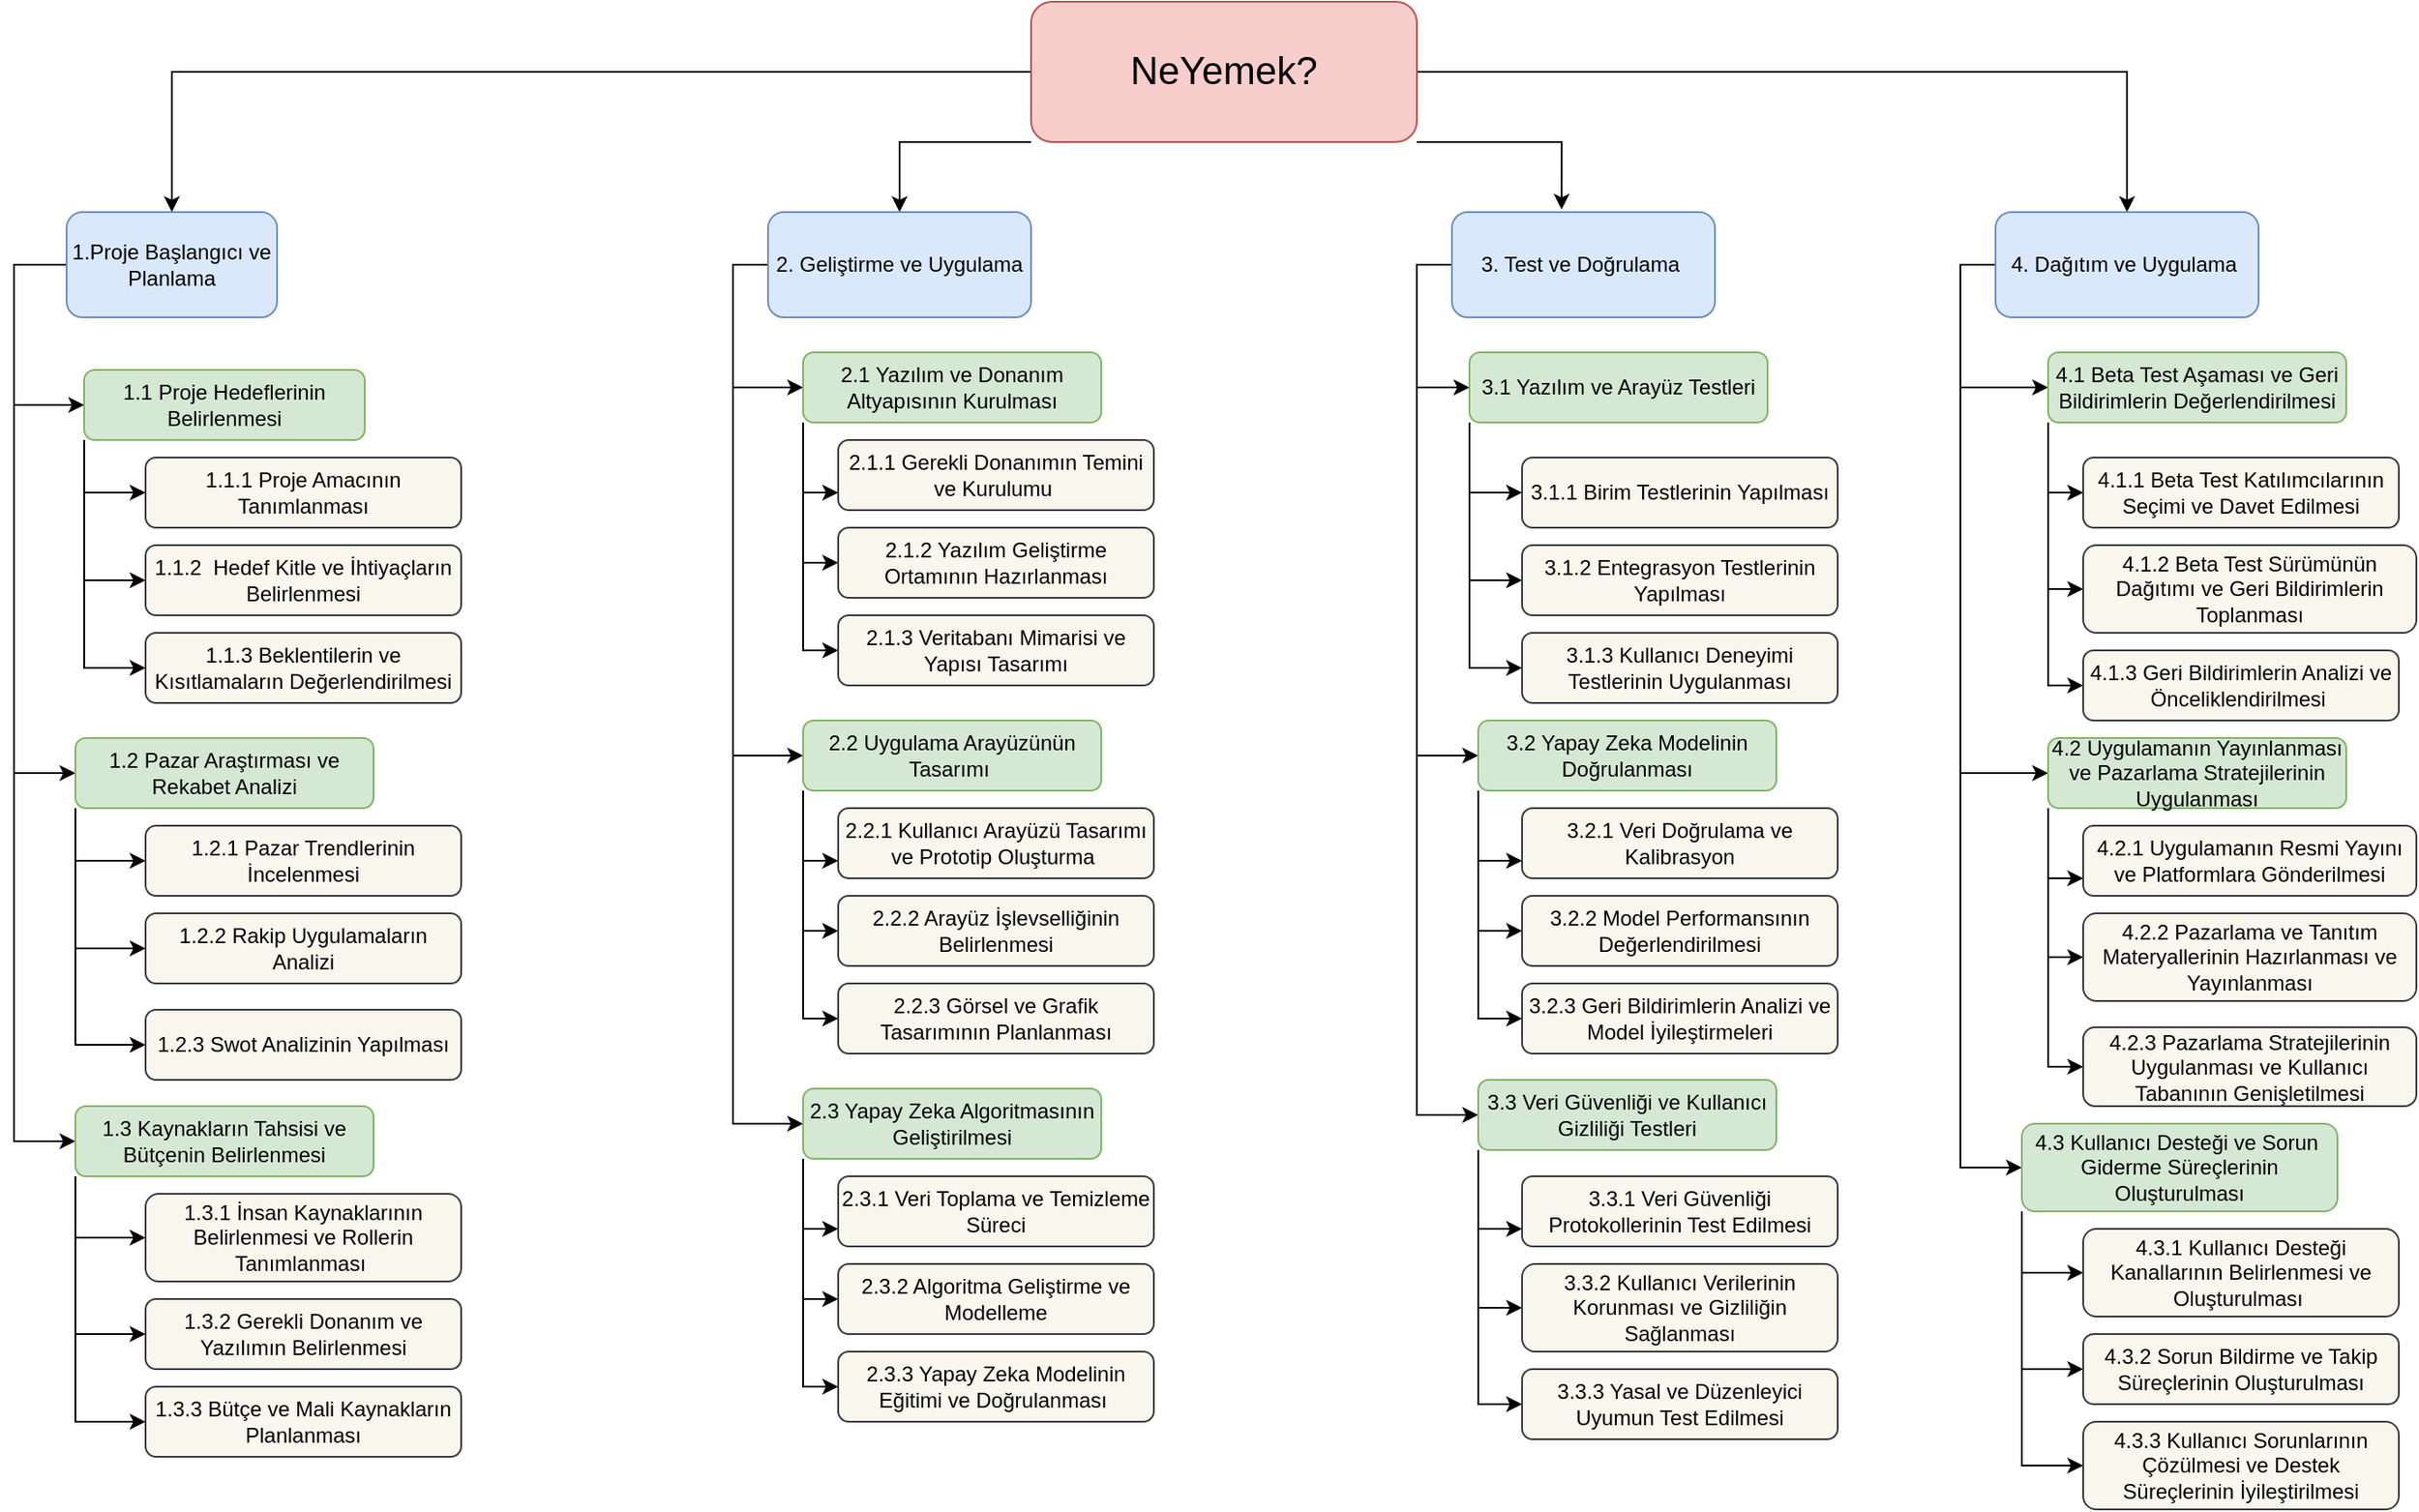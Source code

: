 <mxfile version="24.1.0" type="device">
  <diagram name="Sayfa -1" id="7vqvPp7hm3dJaUFvC1q-">
    <mxGraphModel dx="1843" dy="887" grid="1" gridSize="10" guides="1" tooltips="1" connect="1" arrows="1" fold="1" page="1" pageScale="1" pageWidth="2339" pageHeight="3300" math="0" shadow="0">
      <root>
        <mxCell id="0" />
        <mxCell id="1" parent="0" />
        <mxCell id="dVMEjjhrhshQO-0TecnS-15" style="edgeStyle=orthogonalEdgeStyle;rounded=0;orthogonalLoop=1;jettySize=auto;html=1;exitX=0;exitY=0.5;exitDx=0;exitDy=0;entryX=0.5;entryY=0;entryDx=0;entryDy=0;fontSize=22;" parent="1" source="X-Xxfgq0mggH7Q_KRZmd-1" target="X-Xxfgq0mggH7Q_KRZmd-2" edge="1">
          <mxGeometry relative="1" as="geometry" />
        </mxCell>
        <mxCell id="dVMEjjhrhshQO-0TecnS-16" style="edgeStyle=orthogonalEdgeStyle;rounded=0;orthogonalLoop=1;jettySize=auto;html=1;exitX=0;exitY=1;exitDx=0;exitDy=0;fontSize=22;" parent="1" source="X-Xxfgq0mggH7Q_KRZmd-1" target="X-Xxfgq0mggH7Q_KRZmd-3" edge="1">
          <mxGeometry relative="1" as="geometry">
            <mxPoint x="560" y="290.667" as="targetPoint" />
            <Array as="points">
              <mxPoint x="545" y="290" />
            </Array>
          </mxGeometry>
        </mxCell>
        <mxCell id="dVMEjjhrhshQO-0TecnS-20" style="edgeStyle=orthogonalEdgeStyle;rounded=0;orthogonalLoop=1;jettySize=auto;html=1;exitX=1;exitY=0.5;exitDx=0;exitDy=0;entryX=0.5;entryY=0;entryDx=0;entryDy=0;fontSize=22;" parent="1" source="X-Xxfgq0mggH7Q_KRZmd-1" target="X-Xxfgq0mggH7Q_KRZmd-47" edge="1">
          <mxGeometry relative="1" as="geometry" />
        </mxCell>
        <mxCell id="dVMEjjhrhshQO-0TecnS-21" style="edgeStyle=orthogonalEdgeStyle;rounded=0;orthogonalLoop=1;jettySize=auto;html=1;exitX=1;exitY=1;exitDx=0;exitDy=0;entryX=0.417;entryY=-0.024;entryDx=0;entryDy=0;entryPerimeter=0;fontSize=22;" parent="1" source="X-Xxfgq0mggH7Q_KRZmd-1" target="X-Xxfgq0mggH7Q_KRZmd-4" edge="1">
          <mxGeometry relative="1" as="geometry">
            <Array as="points">
              <mxPoint x="923" y="290" />
            </Array>
          </mxGeometry>
        </mxCell>
        <mxCell id="X-Xxfgq0mggH7Q_KRZmd-1" value="NeYemek?" style="rounded=1;whiteSpace=wrap;html=1;labelBackgroundColor=none;fillColor=#f8cecc;strokeColor=#b85450;fontSize=22;fontStyle=0;" parent="1" vertex="1">
          <mxGeometry x="620" y="210" width="220" height="80" as="geometry" />
        </mxCell>
        <mxCell id="dVMEjjhrhshQO-0TecnS-35" style="edgeStyle=orthogonalEdgeStyle;rounded=0;orthogonalLoop=1;jettySize=auto;html=1;fontSize=22;" parent="1" source="X-Xxfgq0mggH7Q_KRZmd-2" target="X-Xxfgq0mggH7Q_KRZmd-5" edge="1">
          <mxGeometry relative="1" as="geometry">
            <mxPoint x="40" y="450" as="targetPoint" />
            <Array as="points">
              <mxPoint x="40" y="360" />
              <mxPoint x="40" y="440" />
            </Array>
          </mxGeometry>
        </mxCell>
        <mxCell id="dVMEjjhrhshQO-0TecnS-36" style="edgeStyle=orthogonalEdgeStyle;rounded=0;orthogonalLoop=1;jettySize=auto;html=1;exitX=0;exitY=0.75;exitDx=0;exitDy=0;entryX=0;entryY=0.5;entryDx=0;entryDy=0;fontSize=22;" parent="1" source="X-Xxfgq0mggH7Q_KRZmd-2" target="X-Xxfgq0mggH7Q_KRZmd-13" edge="1">
          <mxGeometry relative="1" as="geometry">
            <Array as="points">
              <mxPoint x="70" y="360" />
              <mxPoint x="40" y="360" />
              <mxPoint x="40" y="650" />
            </Array>
          </mxGeometry>
        </mxCell>
        <mxCell id="dVMEjjhrhshQO-0TecnS-37" style="edgeStyle=orthogonalEdgeStyle;rounded=0;orthogonalLoop=1;jettySize=auto;html=1;exitX=0;exitY=0.5;exitDx=0;exitDy=0;entryX=0;entryY=0.5;entryDx=0;entryDy=0;fontSize=22;" parent="1" source="X-Xxfgq0mggH7Q_KRZmd-2" target="X-Xxfgq0mggH7Q_KRZmd-17" edge="1">
          <mxGeometry relative="1" as="geometry">
            <Array as="points">
              <mxPoint x="40" y="360" />
              <mxPoint x="40" y="860" />
            </Array>
          </mxGeometry>
        </mxCell>
        <mxCell id="X-Xxfgq0mggH7Q_KRZmd-2" value="1.Proje Başlangıcı ve Planlama" style="rounded=1;whiteSpace=wrap;html=1;labelBackgroundColor=none;fillColor=#dae8fc;strokeColor=#6c8ebf;fontStyle=0" parent="1" vertex="1">
          <mxGeometry x="70" y="330" width="120" height="60" as="geometry" />
        </mxCell>
        <mxCell id="dVMEjjhrhshQO-0TecnS-38" style="edgeStyle=orthogonalEdgeStyle;rounded=0;orthogonalLoop=1;jettySize=auto;html=1;exitX=0;exitY=0.5;exitDx=0;exitDy=0;entryX=0;entryY=0.5;entryDx=0;entryDy=0;fontSize=22;" parent="1" source="X-Xxfgq0mggH7Q_KRZmd-3" target="X-Xxfgq0mggH7Q_KRZmd-22" edge="1">
          <mxGeometry relative="1" as="geometry" />
        </mxCell>
        <mxCell id="dVMEjjhrhshQO-0TecnS-39" style="edgeStyle=orthogonalEdgeStyle;rounded=0;orthogonalLoop=1;jettySize=auto;html=1;exitX=0;exitY=0.5;exitDx=0;exitDy=0;entryX=0;entryY=0.5;entryDx=0;entryDy=0;fontSize=22;" parent="1" source="X-Xxfgq0mggH7Q_KRZmd-3" target="X-Xxfgq0mggH7Q_KRZmd-23" edge="1">
          <mxGeometry relative="1" as="geometry" />
        </mxCell>
        <mxCell id="dVMEjjhrhshQO-0TecnS-40" style="edgeStyle=orthogonalEdgeStyle;rounded=0;orthogonalLoop=1;jettySize=auto;html=1;exitX=0;exitY=0.5;exitDx=0;exitDy=0;entryX=0;entryY=0.5;entryDx=0;entryDy=0;fontSize=22;" parent="1" source="X-Xxfgq0mggH7Q_KRZmd-3" target="X-Xxfgq0mggH7Q_KRZmd-24" edge="1">
          <mxGeometry relative="1" as="geometry" />
        </mxCell>
        <mxCell id="X-Xxfgq0mggH7Q_KRZmd-3" value="2. Geliştirme ve Uygulama" style="rounded=1;whiteSpace=wrap;html=1;labelBackgroundColor=none;fillColor=#dae8fc;strokeColor=#6c8ebf;fontStyle=0" parent="1" vertex="1">
          <mxGeometry x="470" y="330" width="150" height="60" as="geometry" />
        </mxCell>
        <mxCell id="dVMEjjhrhshQO-0TecnS-41" style="edgeStyle=orthogonalEdgeStyle;rounded=0;orthogonalLoop=1;jettySize=auto;html=1;exitX=0;exitY=0.5;exitDx=0;exitDy=0;entryX=0;entryY=0.5;entryDx=0;entryDy=0;fontSize=22;" parent="1" source="X-Xxfgq0mggH7Q_KRZmd-4" target="X-Xxfgq0mggH7Q_KRZmd-37" edge="1">
          <mxGeometry relative="1" as="geometry" />
        </mxCell>
        <mxCell id="dVMEjjhrhshQO-0TecnS-42" style="edgeStyle=orthogonalEdgeStyle;rounded=0;orthogonalLoop=1;jettySize=auto;html=1;exitX=0;exitY=0.5;exitDx=0;exitDy=0;entryX=0;entryY=0.5;entryDx=0;entryDy=0;fontSize=22;" parent="1" source="X-Xxfgq0mggH7Q_KRZmd-4" target="X-Xxfgq0mggH7Q_KRZmd-35" edge="1">
          <mxGeometry relative="1" as="geometry" />
        </mxCell>
        <mxCell id="dVMEjjhrhshQO-0TecnS-43" style="edgeStyle=orthogonalEdgeStyle;rounded=0;orthogonalLoop=1;jettySize=auto;html=1;exitX=0;exitY=0.5;exitDx=0;exitDy=0;entryX=0;entryY=0.5;entryDx=0;entryDy=0;fontSize=22;" parent="1" source="X-Xxfgq0mggH7Q_KRZmd-4" target="X-Xxfgq0mggH7Q_KRZmd-36" edge="1">
          <mxGeometry relative="1" as="geometry" />
        </mxCell>
        <mxCell id="X-Xxfgq0mggH7Q_KRZmd-4" value="3. Test ve Doğrulama&amp;nbsp;" style="rounded=1;whiteSpace=wrap;html=1;labelBackgroundColor=none;fillColor=#dae8fc;strokeColor=#6c8ebf;fontStyle=0" parent="1" vertex="1">
          <mxGeometry x="860" y="330" width="150" height="60" as="geometry" />
        </mxCell>
        <mxCell id="dVMEjjhrhshQO-0TecnS-48" style="edgeStyle=orthogonalEdgeStyle;rounded=0;orthogonalLoop=1;jettySize=auto;html=1;exitX=0;exitY=1;exitDx=0;exitDy=0;entryX=0;entryY=0.5;entryDx=0;entryDy=0;fontSize=22;" parent="1" source="X-Xxfgq0mggH7Q_KRZmd-5" target="X-Xxfgq0mggH7Q_KRZmd-6" edge="1">
          <mxGeometry relative="1" as="geometry" />
        </mxCell>
        <mxCell id="dVMEjjhrhshQO-0TecnS-49" style="edgeStyle=orthogonalEdgeStyle;rounded=0;orthogonalLoop=1;jettySize=auto;html=1;exitX=0;exitY=1;exitDx=0;exitDy=0;entryX=0;entryY=0.5;entryDx=0;entryDy=0;fontSize=22;" parent="1" source="X-Xxfgq0mggH7Q_KRZmd-5" target="X-Xxfgq0mggH7Q_KRZmd-11" edge="1">
          <mxGeometry relative="1" as="geometry" />
        </mxCell>
        <mxCell id="dVMEjjhrhshQO-0TecnS-50" style="edgeStyle=orthogonalEdgeStyle;rounded=0;orthogonalLoop=1;jettySize=auto;html=1;exitX=0;exitY=1;exitDx=0;exitDy=0;entryX=0;entryY=0.5;entryDx=0;entryDy=0;fontSize=22;" parent="1" source="X-Xxfgq0mggH7Q_KRZmd-5" target="X-Xxfgq0mggH7Q_KRZmd-12" edge="1">
          <mxGeometry relative="1" as="geometry" />
        </mxCell>
        <mxCell id="X-Xxfgq0mggH7Q_KRZmd-5" value="1.1 Proje Hedeflerinin Belirlenmesi" style="rounded=1;whiteSpace=wrap;html=1;labelBackgroundColor=none;fillColor=#d5e8d4;strokeColor=#82b366;" parent="1" vertex="1">
          <mxGeometry x="80" y="420" width="160" height="40" as="geometry" />
        </mxCell>
        <mxCell id="X-Xxfgq0mggH7Q_KRZmd-6" value="1.1.1 Proje Amacının Tanımlanması" style="rounded=1;whiteSpace=wrap;html=1;labelBackgroundColor=none;fillColor=#f9f7ed;strokeColor=#36393d;" parent="1" vertex="1">
          <mxGeometry x="115" y="470" width="180" height="40" as="geometry" />
        </mxCell>
        <mxCell id="X-Xxfgq0mggH7Q_KRZmd-11" value="1.1.2  Hedef Kitle ve İhtiyaçların Belirlenmesi" style="rounded=1;whiteSpace=wrap;html=1;labelBackgroundColor=none;fillColor=#f9f7ed;strokeColor=#36393d;" parent="1" vertex="1">
          <mxGeometry x="115" y="520" width="180" height="40" as="geometry" />
        </mxCell>
        <mxCell id="X-Xxfgq0mggH7Q_KRZmd-12" value="1.1.3 Beklentilerin ve Kısıtlamaların Değerlendirilmesi" style="rounded=1;whiteSpace=wrap;html=1;labelBackgroundColor=none;fillColor=#f9f7ed;strokeColor=#36393d;" parent="1" vertex="1">
          <mxGeometry x="115" y="570" width="180" height="40" as="geometry" />
        </mxCell>
        <mxCell id="dVMEjjhrhshQO-0TecnS-51" style="edgeStyle=orthogonalEdgeStyle;rounded=0;orthogonalLoop=1;jettySize=auto;html=1;exitX=0;exitY=1;exitDx=0;exitDy=0;entryX=0;entryY=0.5;entryDx=0;entryDy=0;fontSize=22;" parent="1" source="X-Xxfgq0mggH7Q_KRZmd-13" target="X-Xxfgq0mggH7Q_KRZmd-14" edge="1">
          <mxGeometry relative="1" as="geometry" />
        </mxCell>
        <mxCell id="dVMEjjhrhshQO-0TecnS-52" style="edgeStyle=orthogonalEdgeStyle;rounded=0;orthogonalLoop=1;jettySize=auto;html=1;exitX=0;exitY=1;exitDx=0;exitDy=0;entryX=0;entryY=0.5;entryDx=0;entryDy=0;fontSize=22;" parent="1" source="X-Xxfgq0mggH7Q_KRZmd-13" target="X-Xxfgq0mggH7Q_KRZmd-15" edge="1">
          <mxGeometry relative="1" as="geometry" />
        </mxCell>
        <mxCell id="dVMEjjhrhshQO-0TecnS-53" style="edgeStyle=orthogonalEdgeStyle;rounded=0;orthogonalLoop=1;jettySize=auto;html=1;exitX=0;exitY=1;exitDx=0;exitDy=0;entryX=0;entryY=0.5;entryDx=0;entryDy=0;fontSize=22;" parent="1" source="X-Xxfgq0mggH7Q_KRZmd-13" target="X-Xxfgq0mggH7Q_KRZmd-16" edge="1">
          <mxGeometry relative="1" as="geometry" />
        </mxCell>
        <mxCell id="X-Xxfgq0mggH7Q_KRZmd-13" value="1.2 Pazar Araştırması ve Rekabet Analizi" style="rounded=1;whiteSpace=wrap;html=1;labelBackgroundColor=none;fillColor=#d5e8d4;strokeColor=#82b366;" parent="1" vertex="1">
          <mxGeometry x="75" y="630" width="170" height="40" as="geometry" />
        </mxCell>
        <mxCell id="X-Xxfgq0mggH7Q_KRZmd-14" value="1.2.1 Pazar Trendlerinin İncelenmesi" style="rounded=1;whiteSpace=wrap;html=1;labelBackgroundColor=none;fillColor=#f9f7ed;strokeColor=#36393d;" parent="1" vertex="1">
          <mxGeometry x="115" y="680" width="180" height="40" as="geometry" />
        </mxCell>
        <mxCell id="X-Xxfgq0mggH7Q_KRZmd-15" value="1.2.2 Rakip Uygulamaların Analizi" style="rounded=1;whiteSpace=wrap;html=1;labelBackgroundColor=none;fillColor=#f9f7ed;strokeColor=#36393d;" parent="1" vertex="1">
          <mxGeometry x="115" y="730" width="180" height="40" as="geometry" />
        </mxCell>
        <mxCell id="X-Xxfgq0mggH7Q_KRZmd-16" value="1.2.3 Swot Analizinin Yapılması" style="rounded=1;whiteSpace=wrap;html=1;labelBackgroundColor=none;fillColor=#f9f7ed;strokeColor=#36393d;" parent="1" vertex="1">
          <mxGeometry x="115" y="785" width="180" height="40" as="geometry" />
        </mxCell>
        <mxCell id="dVMEjjhrhshQO-0TecnS-54" style="edgeStyle=orthogonalEdgeStyle;rounded=0;orthogonalLoop=1;jettySize=auto;html=1;exitX=0;exitY=1;exitDx=0;exitDy=0;entryX=0;entryY=0.5;entryDx=0;entryDy=0;fontSize=22;" parent="1" source="X-Xxfgq0mggH7Q_KRZmd-17" target="X-Xxfgq0mggH7Q_KRZmd-18" edge="1">
          <mxGeometry relative="1" as="geometry" />
        </mxCell>
        <mxCell id="dVMEjjhrhshQO-0TecnS-55" style="edgeStyle=orthogonalEdgeStyle;rounded=0;orthogonalLoop=1;jettySize=auto;html=1;exitX=0;exitY=1;exitDx=0;exitDy=0;entryX=0;entryY=0.5;entryDx=0;entryDy=0;fontSize=22;" parent="1" source="X-Xxfgq0mggH7Q_KRZmd-17" target="X-Xxfgq0mggH7Q_KRZmd-19" edge="1">
          <mxGeometry relative="1" as="geometry" />
        </mxCell>
        <mxCell id="dVMEjjhrhshQO-0TecnS-56" style="edgeStyle=orthogonalEdgeStyle;rounded=0;orthogonalLoop=1;jettySize=auto;html=1;exitX=0;exitY=1;exitDx=0;exitDy=0;entryX=0;entryY=0.5;entryDx=0;entryDy=0;fontSize=22;" parent="1" source="X-Xxfgq0mggH7Q_KRZmd-17" target="X-Xxfgq0mggH7Q_KRZmd-20" edge="1">
          <mxGeometry relative="1" as="geometry" />
        </mxCell>
        <mxCell id="X-Xxfgq0mggH7Q_KRZmd-17" value="1.3 Kaynakların Tahsisi ve Bütçenin Belirlenmesi" style="rounded=1;whiteSpace=wrap;html=1;labelBackgroundColor=none;fillColor=#d5e8d4;strokeColor=#82b366;" parent="1" vertex="1">
          <mxGeometry x="75" y="840" width="170" height="40" as="geometry" />
        </mxCell>
        <mxCell id="X-Xxfgq0mggH7Q_KRZmd-18" value="1.3.1 İnsan Kaynaklarının Belirlenmesi ve Rollerin Tanımlanması&amp;nbsp;" style="rounded=1;whiteSpace=wrap;html=1;labelBackgroundColor=none;fillColor=#f9f7ed;strokeColor=#36393d;" parent="1" vertex="1">
          <mxGeometry x="115" y="890" width="180" height="50" as="geometry" />
        </mxCell>
        <mxCell id="X-Xxfgq0mggH7Q_KRZmd-19" value="1.3.2 Gerekli Donanım ve Yazılımın Belirlenmesi" style="rounded=1;whiteSpace=wrap;html=1;labelBackgroundColor=none;fillColor=#f9f7ed;strokeColor=#36393d;" parent="1" vertex="1">
          <mxGeometry x="115" y="950" width="180" height="40" as="geometry" />
        </mxCell>
        <mxCell id="X-Xxfgq0mggH7Q_KRZmd-20" value="1.3.3 Bütçe ve Mali Kaynakların Planlanması" style="rounded=1;whiteSpace=wrap;html=1;labelBackgroundColor=none;fillColor=#f9f7ed;strokeColor=#36393d;" parent="1" vertex="1">
          <mxGeometry x="115" y="1000" width="180" height="40" as="geometry" />
        </mxCell>
        <mxCell id="dVMEjjhrhshQO-0TecnS-57" style="edgeStyle=orthogonalEdgeStyle;rounded=0;orthogonalLoop=1;jettySize=auto;html=1;exitX=0;exitY=1;exitDx=0;exitDy=0;entryX=0;entryY=0.75;entryDx=0;entryDy=0;fontSize=22;" parent="1" source="X-Xxfgq0mggH7Q_KRZmd-22" target="X-Xxfgq0mggH7Q_KRZmd-25" edge="1">
          <mxGeometry relative="1" as="geometry" />
        </mxCell>
        <mxCell id="dVMEjjhrhshQO-0TecnS-58" style="edgeStyle=orthogonalEdgeStyle;rounded=0;orthogonalLoop=1;jettySize=auto;html=1;exitX=0;exitY=1;exitDx=0;exitDy=0;entryX=0;entryY=0.5;entryDx=0;entryDy=0;fontSize=22;" parent="1" source="X-Xxfgq0mggH7Q_KRZmd-22" target="X-Xxfgq0mggH7Q_KRZmd-26" edge="1">
          <mxGeometry relative="1" as="geometry" />
        </mxCell>
        <mxCell id="dVMEjjhrhshQO-0TecnS-59" style="edgeStyle=orthogonalEdgeStyle;rounded=0;orthogonalLoop=1;jettySize=auto;html=1;exitX=0;exitY=1;exitDx=0;exitDy=0;entryX=0;entryY=0.5;entryDx=0;entryDy=0;fontSize=22;" parent="1" source="X-Xxfgq0mggH7Q_KRZmd-22" target="X-Xxfgq0mggH7Q_KRZmd-27" edge="1">
          <mxGeometry relative="1" as="geometry" />
        </mxCell>
        <mxCell id="X-Xxfgq0mggH7Q_KRZmd-22" value="2.1 Yazılım ve Donanım Altyapısının Kurulması" style="rounded=1;whiteSpace=wrap;html=1;labelBackgroundColor=none;fillColor=#d5e8d4;strokeColor=#82b366;" parent="1" vertex="1">
          <mxGeometry x="490" y="410" width="170" height="40" as="geometry" />
        </mxCell>
        <mxCell id="dVMEjjhrhshQO-0TecnS-63" style="edgeStyle=orthogonalEdgeStyle;rounded=0;orthogonalLoop=1;jettySize=auto;html=1;exitX=0;exitY=1;exitDx=0;exitDy=0;entryX=0;entryY=0.75;entryDx=0;entryDy=0;fontSize=22;" parent="1" source="X-Xxfgq0mggH7Q_KRZmd-23" target="X-Xxfgq0mggH7Q_KRZmd-28" edge="1">
          <mxGeometry relative="1" as="geometry" />
        </mxCell>
        <mxCell id="dVMEjjhrhshQO-0TecnS-64" style="edgeStyle=orthogonalEdgeStyle;rounded=0;orthogonalLoop=1;jettySize=auto;html=1;exitX=0;exitY=1;exitDx=0;exitDy=0;entryX=0;entryY=0.5;entryDx=0;entryDy=0;fontSize=22;" parent="1" source="X-Xxfgq0mggH7Q_KRZmd-23" target="X-Xxfgq0mggH7Q_KRZmd-29" edge="1">
          <mxGeometry relative="1" as="geometry" />
        </mxCell>
        <mxCell id="dVMEjjhrhshQO-0TecnS-65" style="edgeStyle=orthogonalEdgeStyle;rounded=0;orthogonalLoop=1;jettySize=auto;html=1;exitX=0;exitY=1;exitDx=0;exitDy=0;entryX=0;entryY=0.5;entryDx=0;entryDy=0;fontSize=22;" parent="1" source="X-Xxfgq0mggH7Q_KRZmd-23" target="X-Xxfgq0mggH7Q_KRZmd-30" edge="1">
          <mxGeometry relative="1" as="geometry" />
        </mxCell>
        <mxCell id="X-Xxfgq0mggH7Q_KRZmd-23" value="2.2 Uygulama Arayüzünün Tasarımı&amp;nbsp;" style="rounded=1;whiteSpace=wrap;html=1;labelBackgroundColor=none;fillColor=#d5e8d4;strokeColor=#82b366;" parent="1" vertex="1">
          <mxGeometry x="490" y="620" width="170" height="40" as="geometry" />
        </mxCell>
        <mxCell id="dVMEjjhrhshQO-0TecnS-66" style="edgeStyle=orthogonalEdgeStyle;rounded=0;orthogonalLoop=1;jettySize=auto;html=1;exitX=0;exitY=1;exitDx=0;exitDy=0;entryX=0;entryY=0.75;entryDx=0;entryDy=0;fontSize=22;" parent="1" source="X-Xxfgq0mggH7Q_KRZmd-24" target="X-Xxfgq0mggH7Q_KRZmd-31" edge="1">
          <mxGeometry relative="1" as="geometry" />
        </mxCell>
        <mxCell id="dVMEjjhrhshQO-0TecnS-67" style="edgeStyle=orthogonalEdgeStyle;rounded=0;orthogonalLoop=1;jettySize=auto;html=1;exitX=0;exitY=1;exitDx=0;exitDy=0;entryX=0;entryY=0.5;entryDx=0;entryDy=0;fontSize=22;" parent="1" source="X-Xxfgq0mggH7Q_KRZmd-24" target="X-Xxfgq0mggH7Q_KRZmd-32" edge="1">
          <mxGeometry relative="1" as="geometry" />
        </mxCell>
        <mxCell id="dVMEjjhrhshQO-0TecnS-68" style="edgeStyle=orthogonalEdgeStyle;rounded=0;orthogonalLoop=1;jettySize=auto;html=1;exitX=0;exitY=1;exitDx=0;exitDy=0;entryX=0;entryY=0.5;entryDx=0;entryDy=0;fontSize=22;" parent="1" source="X-Xxfgq0mggH7Q_KRZmd-24" target="X-Xxfgq0mggH7Q_KRZmd-33" edge="1">
          <mxGeometry relative="1" as="geometry" />
        </mxCell>
        <mxCell id="X-Xxfgq0mggH7Q_KRZmd-24" value="2.3 Yapay Zeka Algoritmasının Geliştirilmesi" style="rounded=1;whiteSpace=wrap;html=1;labelBackgroundColor=none;fillColor=#d5e8d4;strokeColor=#82b366;" parent="1" vertex="1">
          <mxGeometry x="490" y="830" width="170" height="40" as="geometry" />
        </mxCell>
        <mxCell id="X-Xxfgq0mggH7Q_KRZmd-25" value="2.1.1 Gerekli Donanımın Temini ve Kurulumu&amp;nbsp;" style="rounded=1;whiteSpace=wrap;html=1;labelBackgroundColor=none;fillColor=#f9f7ed;strokeColor=#36393d;" parent="1" vertex="1">
          <mxGeometry x="510" y="460" width="180" height="40" as="geometry" />
        </mxCell>
        <mxCell id="X-Xxfgq0mggH7Q_KRZmd-26" value="2.1.2 Yazılım Geliştirme Ortamının Hazırlanması" style="rounded=1;whiteSpace=wrap;html=1;labelBackgroundColor=none;fillColor=#f9f7ed;strokeColor=#36393d;" parent="1" vertex="1">
          <mxGeometry x="510" y="510" width="180" height="40" as="geometry" />
        </mxCell>
        <mxCell id="X-Xxfgq0mggH7Q_KRZmd-27" value="2.1.3 Veritabanı Mimarisi ve Yapısı Tasarımı" style="rounded=1;whiteSpace=wrap;html=1;labelBackgroundColor=none;fillColor=#f9f7ed;strokeColor=#36393d;" parent="1" vertex="1">
          <mxGeometry x="510" y="560" width="180" height="40" as="geometry" />
        </mxCell>
        <mxCell id="X-Xxfgq0mggH7Q_KRZmd-28" value="2.2.1 Kullanıcı Arayüzü Tasarımı ve Prototip Oluşturma&amp;nbsp;" style="rounded=1;whiteSpace=wrap;html=1;labelBackgroundColor=none;fillColor=#f9f7ed;strokeColor=#36393d;" parent="1" vertex="1">
          <mxGeometry x="510" y="670" width="180" height="40" as="geometry" />
        </mxCell>
        <mxCell id="X-Xxfgq0mggH7Q_KRZmd-29" value="2.2.2 Arayüz İşlevselliğinin Belirlenmesi" style="rounded=1;whiteSpace=wrap;html=1;labelBackgroundColor=none;fillColor=#f9f7ed;strokeColor=#36393d;" parent="1" vertex="1">
          <mxGeometry x="510" y="720" width="180" height="40" as="geometry" />
        </mxCell>
        <mxCell id="X-Xxfgq0mggH7Q_KRZmd-30" value="2.2.3 Görsel ve Grafik Tasarımının Planlanması" style="rounded=1;whiteSpace=wrap;html=1;labelBackgroundColor=none;fillColor=#f9f7ed;strokeColor=#36393d;" parent="1" vertex="1">
          <mxGeometry x="510" y="770" width="180" height="40" as="geometry" />
        </mxCell>
        <mxCell id="X-Xxfgq0mggH7Q_KRZmd-31" value="2.3.1 Veri Toplama ve Temizleme Süreci" style="rounded=1;whiteSpace=wrap;html=1;labelBackgroundColor=none;fillColor=#f9f7ed;strokeColor=#36393d;" parent="1" vertex="1">
          <mxGeometry x="510" y="880" width="180" height="40" as="geometry" />
        </mxCell>
        <mxCell id="X-Xxfgq0mggH7Q_KRZmd-32" value="2.3.2 Algoritma Geliştirme ve Modelleme" style="rounded=1;whiteSpace=wrap;html=1;labelBackgroundColor=none;fillColor=#f9f7ed;strokeColor=#36393d;" parent="1" vertex="1">
          <mxGeometry x="510" y="930" width="180" height="40" as="geometry" />
        </mxCell>
        <mxCell id="X-Xxfgq0mggH7Q_KRZmd-33" value="2.3.3 Yapay Zeka Modelinin Eğitimi ve Doğrulanması&amp;nbsp;" style="rounded=1;whiteSpace=wrap;html=1;labelBackgroundColor=none;fillColor=#f9f7ed;strokeColor=#36393d;" parent="1" vertex="1">
          <mxGeometry x="510" y="980" width="180" height="40" as="geometry" />
        </mxCell>
        <mxCell id="dVMEjjhrhshQO-0TecnS-72" style="edgeStyle=orthogonalEdgeStyle;rounded=0;orthogonalLoop=1;jettySize=auto;html=1;exitX=0;exitY=1;exitDx=0;exitDy=0;entryX=0;entryY=0.75;entryDx=0;entryDy=0;fontSize=22;" parent="1" source="X-Xxfgq0mggH7Q_KRZmd-35" target="X-Xxfgq0mggH7Q_KRZmd-41" edge="1">
          <mxGeometry relative="1" as="geometry" />
        </mxCell>
        <mxCell id="dVMEjjhrhshQO-0TecnS-73" style="edgeStyle=orthogonalEdgeStyle;rounded=0;orthogonalLoop=1;jettySize=auto;html=1;exitX=0;exitY=1;exitDx=0;exitDy=0;entryX=0;entryY=0.5;entryDx=0;entryDy=0;fontSize=22;" parent="1" source="X-Xxfgq0mggH7Q_KRZmd-35" target="X-Xxfgq0mggH7Q_KRZmd-42" edge="1">
          <mxGeometry relative="1" as="geometry" />
        </mxCell>
        <mxCell id="dVMEjjhrhshQO-0TecnS-74" style="edgeStyle=orthogonalEdgeStyle;rounded=0;orthogonalLoop=1;jettySize=auto;html=1;exitX=0;exitY=1;exitDx=0;exitDy=0;entryX=0;entryY=0.5;entryDx=0;entryDy=0;fontSize=22;" parent="1" source="X-Xxfgq0mggH7Q_KRZmd-35" target="X-Xxfgq0mggH7Q_KRZmd-43" edge="1">
          <mxGeometry relative="1" as="geometry" />
        </mxCell>
        <mxCell id="X-Xxfgq0mggH7Q_KRZmd-35" value="3.2 Yapay Zeka Modelinin Doğrulanması" style="rounded=1;whiteSpace=wrap;html=1;labelBackgroundColor=none;fillColor=#d5e8d4;strokeColor=#82b366;" parent="1" vertex="1">
          <mxGeometry x="875" y="620" width="170" height="40" as="geometry" />
        </mxCell>
        <mxCell id="dVMEjjhrhshQO-0TecnS-75" style="edgeStyle=orthogonalEdgeStyle;rounded=0;orthogonalLoop=1;jettySize=auto;html=1;exitX=0;exitY=1;exitDx=0;exitDy=0;entryX=0;entryY=0.75;entryDx=0;entryDy=0;fontSize=22;" parent="1" source="X-Xxfgq0mggH7Q_KRZmd-36" target="X-Xxfgq0mggH7Q_KRZmd-44" edge="1">
          <mxGeometry relative="1" as="geometry" />
        </mxCell>
        <mxCell id="dVMEjjhrhshQO-0TecnS-76" style="edgeStyle=orthogonalEdgeStyle;rounded=0;orthogonalLoop=1;jettySize=auto;html=1;exitX=0;exitY=1;exitDx=0;exitDy=0;entryX=0;entryY=0.5;entryDx=0;entryDy=0;fontSize=22;" parent="1" source="X-Xxfgq0mggH7Q_KRZmd-36" target="X-Xxfgq0mggH7Q_KRZmd-45" edge="1">
          <mxGeometry relative="1" as="geometry" />
        </mxCell>
        <mxCell id="dVMEjjhrhshQO-0TecnS-77" style="edgeStyle=orthogonalEdgeStyle;rounded=0;orthogonalLoop=1;jettySize=auto;html=1;exitX=0;exitY=1;exitDx=0;exitDy=0;entryX=0;entryY=0.5;entryDx=0;entryDy=0;fontSize=22;" parent="1" source="X-Xxfgq0mggH7Q_KRZmd-36" target="dVMEjjhrhshQO-0TecnS-27" edge="1">
          <mxGeometry relative="1" as="geometry" />
        </mxCell>
        <mxCell id="X-Xxfgq0mggH7Q_KRZmd-36" value="3.3 Veri Güvenliği ve Kullanıcı Gizliliği Testleri" style="rounded=1;whiteSpace=wrap;html=1;labelBackgroundColor=none;fillColor=#d5e8d4;strokeColor=#82b366;" parent="1" vertex="1">
          <mxGeometry x="875" y="825" width="170" height="40" as="geometry" />
        </mxCell>
        <mxCell id="dVMEjjhrhshQO-0TecnS-69" style="edgeStyle=orthogonalEdgeStyle;rounded=0;orthogonalLoop=1;jettySize=auto;html=1;exitX=0;exitY=1;exitDx=0;exitDy=0;entryX=0;entryY=0.5;entryDx=0;entryDy=0;fontSize=22;" parent="1" source="X-Xxfgq0mggH7Q_KRZmd-37" target="X-Xxfgq0mggH7Q_KRZmd-38" edge="1">
          <mxGeometry relative="1" as="geometry" />
        </mxCell>
        <mxCell id="dVMEjjhrhshQO-0TecnS-70" style="edgeStyle=orthogonalEdgeStyle;rounded=0;orthogonalLoop=1;jettySize=auto;html=1;exitX=0;exitY=1;exitDx=0;exitDy=0;entryX=0;entryY=0.5;entryDx=0;entryDy=0;fontSize=22;" parent="1" source="X-Xxfgq0mggH7Q_KRZmd-37" target="X-Xxfgq0mggH7Q_KRZmd-39" edge="1">
          <mxGeometry relative="1" as="geometry" />
        </mxCell>
        <mxCell id="dVMEjjhrhshQO-0TecnS-71" style="edgeStyle=orthogonalEdgeStyle;rounded=0;orthogonalLoop=1;jettySize=auto;html=1;exitX=0;exitY=1;exitDx=0;exitDy=0;entryX=0;entryY=0.5;entryDx=0;entryDy=0;fontSize=22;" parent="1" source="X-Xxfgq0mggH7Q_KRZmd-37" target="X-Xxfgq0mggH7Q_KRZmd-40" edge="1">
          <mxGeometry relative="1" as="geometry" />
        </mxCell>
        <mxCell id="X-Xxfgq0mggH7Q_KRZmd-37" value="3.1 Yazılım ve Arayüz Testleri" style="rounded=1;whiteSpace=wrap;html=1;labelBackgroundColor=none;fillColor=#d5e8d4;strokeColor=#82b366;" parent="1" vertex="1">
          <mxGeometry x="870" y="410" width="170" height="40" as="geometry" />
        </mxCell>
        <mxCell id="X-Xxfgq0mggH7Q_KRZmd-38" value="3.1.1 Birim Testlerinin Yapılması" style="rounded=1;whiteSpace=wrap;html=1;labelBackgroundColor=none;fillColor=#f9f7ed;strokeColor=#36393d;" parent="1" vertex="1">
          <mxGeometry x="900" y="470" width="180" height="40" as="geometry" />
        </mxCell>
        <mxCell id="X-Xxfgq0mggH7Q_KRZmd-39" value="3.1.2 Entegrasyon Testlerinin Yapılması" style="rounded=1;whiteSpace=wrap;html=1;labelBackgroundColor=none;fillColor=#f9f7ed;strokeColor=#36393d;" parent="1" vertex="1">
          <mxGeometry x="900" y="520" width="180" height="40" as="geometry" />
        </mxCell>
        <mxCell id="X-Xxfgq0mggH7Q_KRZmd-40" value="3.1.3 Kullanıcı Deneyimi Testlerinin Uygulanması" style="rounded=1;whiteSpace=wrap;html=1;labelBackgroundColor=none;fillColor=#f9f7ed;strokeColor=#36393d;" parent="1" vertex="1">
          <mxGeometry x="900" y="570" width="180" height="40" as="geometry" />
        </mxCell>
        <mxCell id="X-Xxfgq0mggH7Q_KRZmd-41" value="3.2.1 Veri Doğrulama ve Kalibrasyon" style="rounded=1;whiteSpace=wrap;html=1;labelBackgroundColor=none;fillColor=#f9f7ed;strokeColor=#36393d;" parent="1" vertex="1">
          <mxGeometry x="900" y="670" width="180" height="40" as="geometry" />
        </mxCell>
        <mxCell id="X-Xxfgq0mggH7Q_KRZmd-42" value="3.2.2 Model Performansının Değerlendirilmesi" style="rounded=1;whiteSpace=wrap;html=1;labelBackgroundColor=none;fillColor=#f9f7ed;strokeColor=#36393d;" parent="1" vertex="1">
          <mxGeometry x="900" y="720" width="180" height="40" as="geometry" />
        </mxCell>
        <mxCell id="X-Xxfgq0mggH7Q_KRZmd-43" value="3.2.3 Geri Bildirimlerin Analizi ve Model İyileştirmeleri" style="rounded=1;whiteSpace=wrap;html=1;labelBackgroundColor=none;fillColor=#f9f7ed;strokeColor=#36393d;" parent="1" vertex="1">
          <mxGeometry x="900" y="770" width="180" height="40" as="geometry" />
        </mxCell>
        <mxCell id="X-Xxfgq0mggH7Q_KRZmd-44" value="3.3.1 Veri Güvenliği Protokollerinin Test Edilmesi" style="rounded=1;whiteSpace=wrap;html=1;labelBackgroundColor=none;fillColor=#f9f7ed;strokeColor=#36393d;" parent="1" vertex="1">
          <mxGeometry x="900" y="880" width="180" height="40" as="geometry" />
        </mxCell>
        <mxCell id="X-Xxfgq0mggH7Q_KRZmd-45" value="3.3.2 Kullanıcı Verilerinin Korunması ve Gizliliğin Sağlanması" style="rounded=1;whiteSpace=wrap;html=1;labelBackgroundColor=none;fillColor=#f9f7ed;strokeColor=#36393d;" parent="1" vertex="1">
          <mxGeometry x="900" y="930" width="180" height="50" as="geometry" />
        </mxCell>
        <mxCell id="dVMEjjhrhshQO-0TecnS-44" style="edgeStyle=orthogonalEdgeStyle;rounded=0;orthogonalLoop=1;jettySize=auto;html=1;exitX=0;exitY=0.5;exitDx=0;exitDy=0;entryX=0;entryY=0.5;entryDx=0;entryDy=0;fontSize=22;" parent="1" source="X-Xxfgq0mggH7Q_KRZmd-47" target="dVMEjjhrhshQO-0TecnS-1" edge="1">
          <mxGeometry relative="1" as="geometry" />
        </mxCell>
        <mxCell id="dVMEjjhrhshQO-0TecnS-45" style="edgeStyle=orthogonalEdgeStyle;rounded=0;orthogonalLoop=1;jettySize=auto;html=1;exitX=0;exitY=0.5;exitDx=0;exitDy=0;entryX=0;entryY=0.5;entryDx=0;entryDy=0;fontSize=22;" parent="1" source="X-Xxfgq0mggH7Q_KRZmd-47" target="dVMEjjhrhshQO-0TecnS-2" edge="1">
          <mxGeometry relative="1" as="geometry" />
        </mxCell>
        <mxCell id="dVMEjjhrhshQO-0TecnS-46" style="edgeStyle=orthogonalEdgeStyle;rounded=0;orthogonalLoop=1;jettySize=auto;html=1;exitX=0;exitY=0.5;exitDx=0;exitDy=0;entryX=0;entryY=0.5;entryDx=0;entryDy=0;fontSize=22;" parent="1" source="X-Xxfgq0mggH7Q_KRZmd-47" target="dVMEjjhrhshQO-0TecnS-3" edge="1">
          <mxGeometry relative="1" as="geometry" />
        </mxCell>
        <mxCell id="X-Xxfgq0mggH7Q_KRZmd-47" value="4. Dağıtım ve Uygulama&amp;nbsp;" style="rounded=1;whiteSpace=wrap;html=1;labelBackgroundColor=none;fillColor=#dae8fc;strokeColor=#6c8ebf;fontStyle=0" parent="1" vertex="1">
          <mxGeometry x="1170" y="330" width="150" height="60" as="geometry" />
        </mxCell>
        <mxCell id="dVMEjjhrhshQO-0TecnS-78" style="edgeStyle=orthogonalEdgeStyle;rounded=0;orthogonalLoop=1;jettySize=auto;html=1;exitX=0;exitY=1;exitDx=0;exitDy=0;entryX=0;entryY=0.5;entryDx=0;entryDy=0;fontSize=22;" parent="1" source="dVMEjjhrhshQO-0TecnS-1" target="dVMEjjhrhshQO-0TecnS-4" edge="1">
          <mxGeometry relative="1" as="geometry" />
        </mxCell>
        <mxCell id="dVMEjjhrhshQO-0TecnS-79" style="edgeStyle=orthogonalEdgeStyle;rounded=0;orthogonalLoop=1;jettySize=auto;html=1;exitX=0;exitY=1;exitDx=0;exitDy=0;entryX=0;entryY=0.5;entryDx=0;entryDy=0;fontSize=22;" parent="1" source="dVMEjjhrhshQO-0TecnS-1" target="dVMEjjhrhshQO-0TecnS-5" edge="1">
          <mxGeometry relative="1" as="geometry" />
        </mxCell>
        <mxCell id="dVMEjjhrhshQO-0TecnS-80" style="edgeStyle=orthogonalEdgeStyle;rounded=0;orthogonalLoop=1;jettySize=auto;html=1;exitX=0;exitY=1;exitDx=0;exitDy=0;entryX=0;entryY=0.5;entryDx=0;entryDy=0;fontSize=22;" parent="1" source="dVMEjjhrhshQO-0TecnS-1" target="dVMEjjhrhshQO-0TecnS-6" edge="1">
          <mxGeometry relative="1" as="geometry" />
        </mxCell>
        <mxCell id="dVMEjjhrhshQO-0TecnS-1" value="4.1 Beta Test Aşaması ve Geri Bildirimlerin Değerlendirilmesi" style="rounded=1;whiteSpace=wrap;html=1;labelBackgroundColor=none;fillColor=#d5e8d4;strokeColor=#82b366;" parent="1" vertex="1">
          <mxGeometry x="1200" y="410" width="170" height="40" as="geometry" />
        </mxCell>
        <mxCell id="dVMEjjhrhshQO-0TecnS-81" style="edgeStyle=orthogonalEdgeStyle;rounded=0;orthogonalLoop=1;jettySize=auto;html=1;exitX=0;exitY=1;exitDx=0;exitDy=0;entryX=0;entryY=0.75;entryDx=0;entryDy=0;fontSize=22;" parent="1" source="dVMEjjhrhshQO-0TecnS-2" target="dVMEjjhrhshQO-0TecnS-7" edge="1">
          <mxGeometry relative="1" as="geometry" />
        </mxCell>
        <mxCell id="dVMEjjhrhshQO-0TecnS-82" style="edgeStyle=orthogonalEdgeStyle;rounded=0;orthogonalLoop=1;jettySize=auto;html=1;exitX=0;exitY=1;exitDx=0;exitDy=0;entryX=0;entryY=0.5;entryDx=0;entryDy=0;fontSize=22;" parent="1" source="dVMEjjhrhshQO-0TecnS-2" target="dVMEjjhrhshQO-0TecnS-8" edge="1">
          <mxGeometry relative="1" as="geometry" />
        </mxCell>
        <mxCell id="dVMEjjhrhshQO-0TecnS-83" style="edgeStyle=orthogonalEdgeStyle;rounded=0;orthogonalLoop=1;jettySize=auto;html=1;exitX=0;exitY=1;exitDx=0;exitDy=0;entryX=0;entryY=0.5;entryDx=0;entryDy=0;fontSize=22;" parent="1" source="dVMEjjhrhshQO-0TecnS-2" target="dVMEjjhrhshQO-0TecnS-9" edge="1">
          <mxGeometry relative="1" as="geometry" />
        </mxCell>
        <mxCell id="dVMEjjhrhshQO-0TecnS-2" value="4.2 Uygulamanın Yayınlanması ve Pazarlama Stratejilerinin Uygulanması" style="rounded=1;whiteSpace=wrap;html=1;labelBackgroundColor=none;fillColor=#d5e8d4;strokeColor=#82b366;" parent="1" vertex="1">
          <mxGeometry x="1200" y="630" width="170" height="40" as="geometry" />
        </mxCell>
        <mxCell id="dVMEjjhrhshQO-0TecnS-84" style="edgeStyle=orthogonalEdgeStyle;rounded=0;orthogonalLoop=1;jettySize=auto;html=1;exitX=0;exitY=1;exitDx=0;exitDy=0;entryX=0;entryY=0.5;entryDx=0;entryDy=0;fontSize=22;" parent="1" source="dVMEjjhrhshQO-0TecnS-3" target="dVMEjjhrhshQO-0TecnS-10" edge="1">
          <mxGeometry relative="1" as="geometry" />
        </mxCell>
        <mxCell id="dVMEjjhrhshQO-0TecnS-85" style="edgeStyle=orthogonalEdgeStyle;rounded=0;orthogonalLoop=1;jettySize=auto;html=1;exitX=0;exitY=1;exitDx=0;exitDy=0;entryX=0;entryY=0.5;entryDx=0;entryDy=0;fontSize=22;" parent="1" source="dVMEjjhrhshQO-0TecnS-3" target="dVMEjjhrhshQO-0TecnS-11" edge="1">
          <mxGeometry relative="1" as="geometry" />
        </mxCell>
        <mxCell id="dVMEjjhrhshQO-0TecnS-86" style="edgeStyle=orthogonalEdgeStyle;rounded=0;orthogonalLoop=1;jettySize=auto;html=1;exitX=0;exitY=1;exitDx=0;exitDy=0;entryX=0;entryY=0.5;entryDx=0;entryDy=0;fontSize=22;" parent="1" source="dVMEjjhrhshQO-0TecnS-3" target="dVMEjjhrhshQO-0TecnS-12" edge="1">
          <mxGeometry relative="1" as="geometry" />
        </mxCell>
        <mxCell id="dVMEjjhrhshQO-0TecnS-3" value="4.3 Kullanıcı Desteği ve Sorun&amp;nbsp; Giderme Süreçlerinin Oluşturulması" style="rounded=1;whiteSpace=wrap;html=1;labelBackgroundColor=none;fillColor=#d5e8d4;strokeColor=#82b366;" parent="1" vertex="1">
          <mxGeometry x="1185" y="850" width="180" height="50" as="geometry" />
        </mxCell>
        <mxCell id="dVMEjjhrhshQO-0TecnS-4" value="4.1.1 Beta Test Katılımcılarının Seçimi ve Davet Edilmesi" style="rounded=1;whiteSpace=wrap;html=1;labelBackgroundColor=none;fillColor=#f9f7ed;strokeColor=#36393d;" parent="1" vertex="1">
          <mxGeometry x="1220" y="470" width="180" height="40" as="geometry" />
        </mxCell>
        <mxCell id="dVMEjjhrhshQO-0TecnS-5" value="4.1.2 Beta Test Sürümünün Dağıtımı ve Geri Bildirimlerin Toplanması" style="rounded=1;whiteSpace=wrap;html=1;labelBackgroundColor=none;fillColor=#f9f7ed;strokeColor=#36393d;" parent="1" vertex="1">
          <mxGeometry x="1220" y="520" width="190" height="50" as="geometry" />
        </mxCell>
        <mxCell id="dVMEjjhrhshQO-0TecnS-6" value="4.1.3 Geri Bildirimlerin Analizi ve Önceliklendirilmesi&amp;nbsp;" style="rounded=1;whiteSpace=wrap;html=1;labelBackgroundColor=none;fillColor=#f9f7ed;strokeColor=#36393d;" parent="1" vertex="1">
          <mxGeometry x="1220" y="580" width="180" height="40" as="geometry" />
        </mxCell>
        <mxCell id="dVMEjjhrhshQO-0TecnS-7" value="4.2.1 Uygulamanın Resmi Yayını ve Platformlara Gönderilmesi" style="rounded=1;whiteSpace=wrap;html=1;labelBackgroundColor=none;fillColor=#f9f7ed;strokeColor=#36393d;" parent="1" vertex="1">
          <mxGeometry x="1220" y="680" width="190" height="40" as="geometry" />
        </mxCell>
        <mxCell id="dVMEjjhrhshQO-0TecnS-8" value="4.2.2 Pazarlama ve Tanıtım Materyallerinin Hazırlanması ve Yayınlanması" style="rounded=1;whiteSpace=wrap;html=1;labelBackgroundColor=none;fillColor=#f9f7ed;strokeColor=#36393d;" parent="1" vertex="1">
          <mxGeometry x="1220" y="730" width="190" height="50" as="geometry" />
        </mxCell>
        <mxCell id="dVMEjjhrhshQO-0TecnS-9" value="4.2.3 Pazarlama Stratejilerinin Uygulanması ve Kullanıcı Tabanının Genişletilmesi" style="rounded=1;whiteSpace=wrap;html=1;labelBackgroundColor=none;fillColor=#f9f7ed;strokeColor=#36393d;" parent="1" vertex="1">
          <mxGeometry x="1220" y="795" width="190" height="45" as="geometry" />
        </mxCell>
        <mxCell id="dVMEjjhrhshQO-0TecnS-10" value="4.3.1 Kullanıcı Desteği Kanallarının Belirlenmesi ve Oluşturulması&amp;nbsp;" style="rounded=1;whiteSpace=wrap;html=1;labelBackgroundColor=none;fillColor=#f9f7ed;strokeColor=#36393d;" parent="1" vertex="1">
          <mxGeometry x="1220" y="910" width="180" height="50" as="geometry" />
        </mxCell>
        <mxCell id="dVMEjjhrhshQO-0TecnS-11" value="4.3.2 Sorun Bildirme ve Takip Süreçlerinin Oluşturulması" style="rounded=1;whiteSpace=wrap;html=1;labelBackgroundColor=none;fillColor=#f9f7ed;strokeColor=#36393d;" parent="1" vertex="1">
          <mxGeometry x="1220" y="970" width="180" height="40" as="geometry" />
        </mxCell>
        <mxCell id="dVMEjjhrhshQO-0TecnS-12" value="4.3.3 Kullanıcı Sorunlarının Çözülmesi ve Destek Süreçlerinin İyileştirilmesi" style="rounded=1;whiteSpace=wrap;html=1;labelBackgroundColor=none;fillColor=#f9f7ed;strokeColor=#36393d;" parent="1" vertex="1">
          <mxGeometry x="1220" y="1020" width="180" height="50" as="geometry" />
        </mxCell>
        <mxCell id="dVMEjjhrhshQO-0TecnS-27" value="3.3.3 Yasal ve Düzenleyici Uyumun Test Edilmesi" style="rounded=1;whiteSpace=wrap;html=1;labelBackgroundColor=none;fillColor=#f9f7ed;strokeColor=#36393d;" parent="1" vertex="1">
          <mxGeometry x="900" y="990" width="180" height="40" as="geometry" />
        </mxCell>
      </root>
    </mxGraphModel>
  </diagram>
</mxfile>
